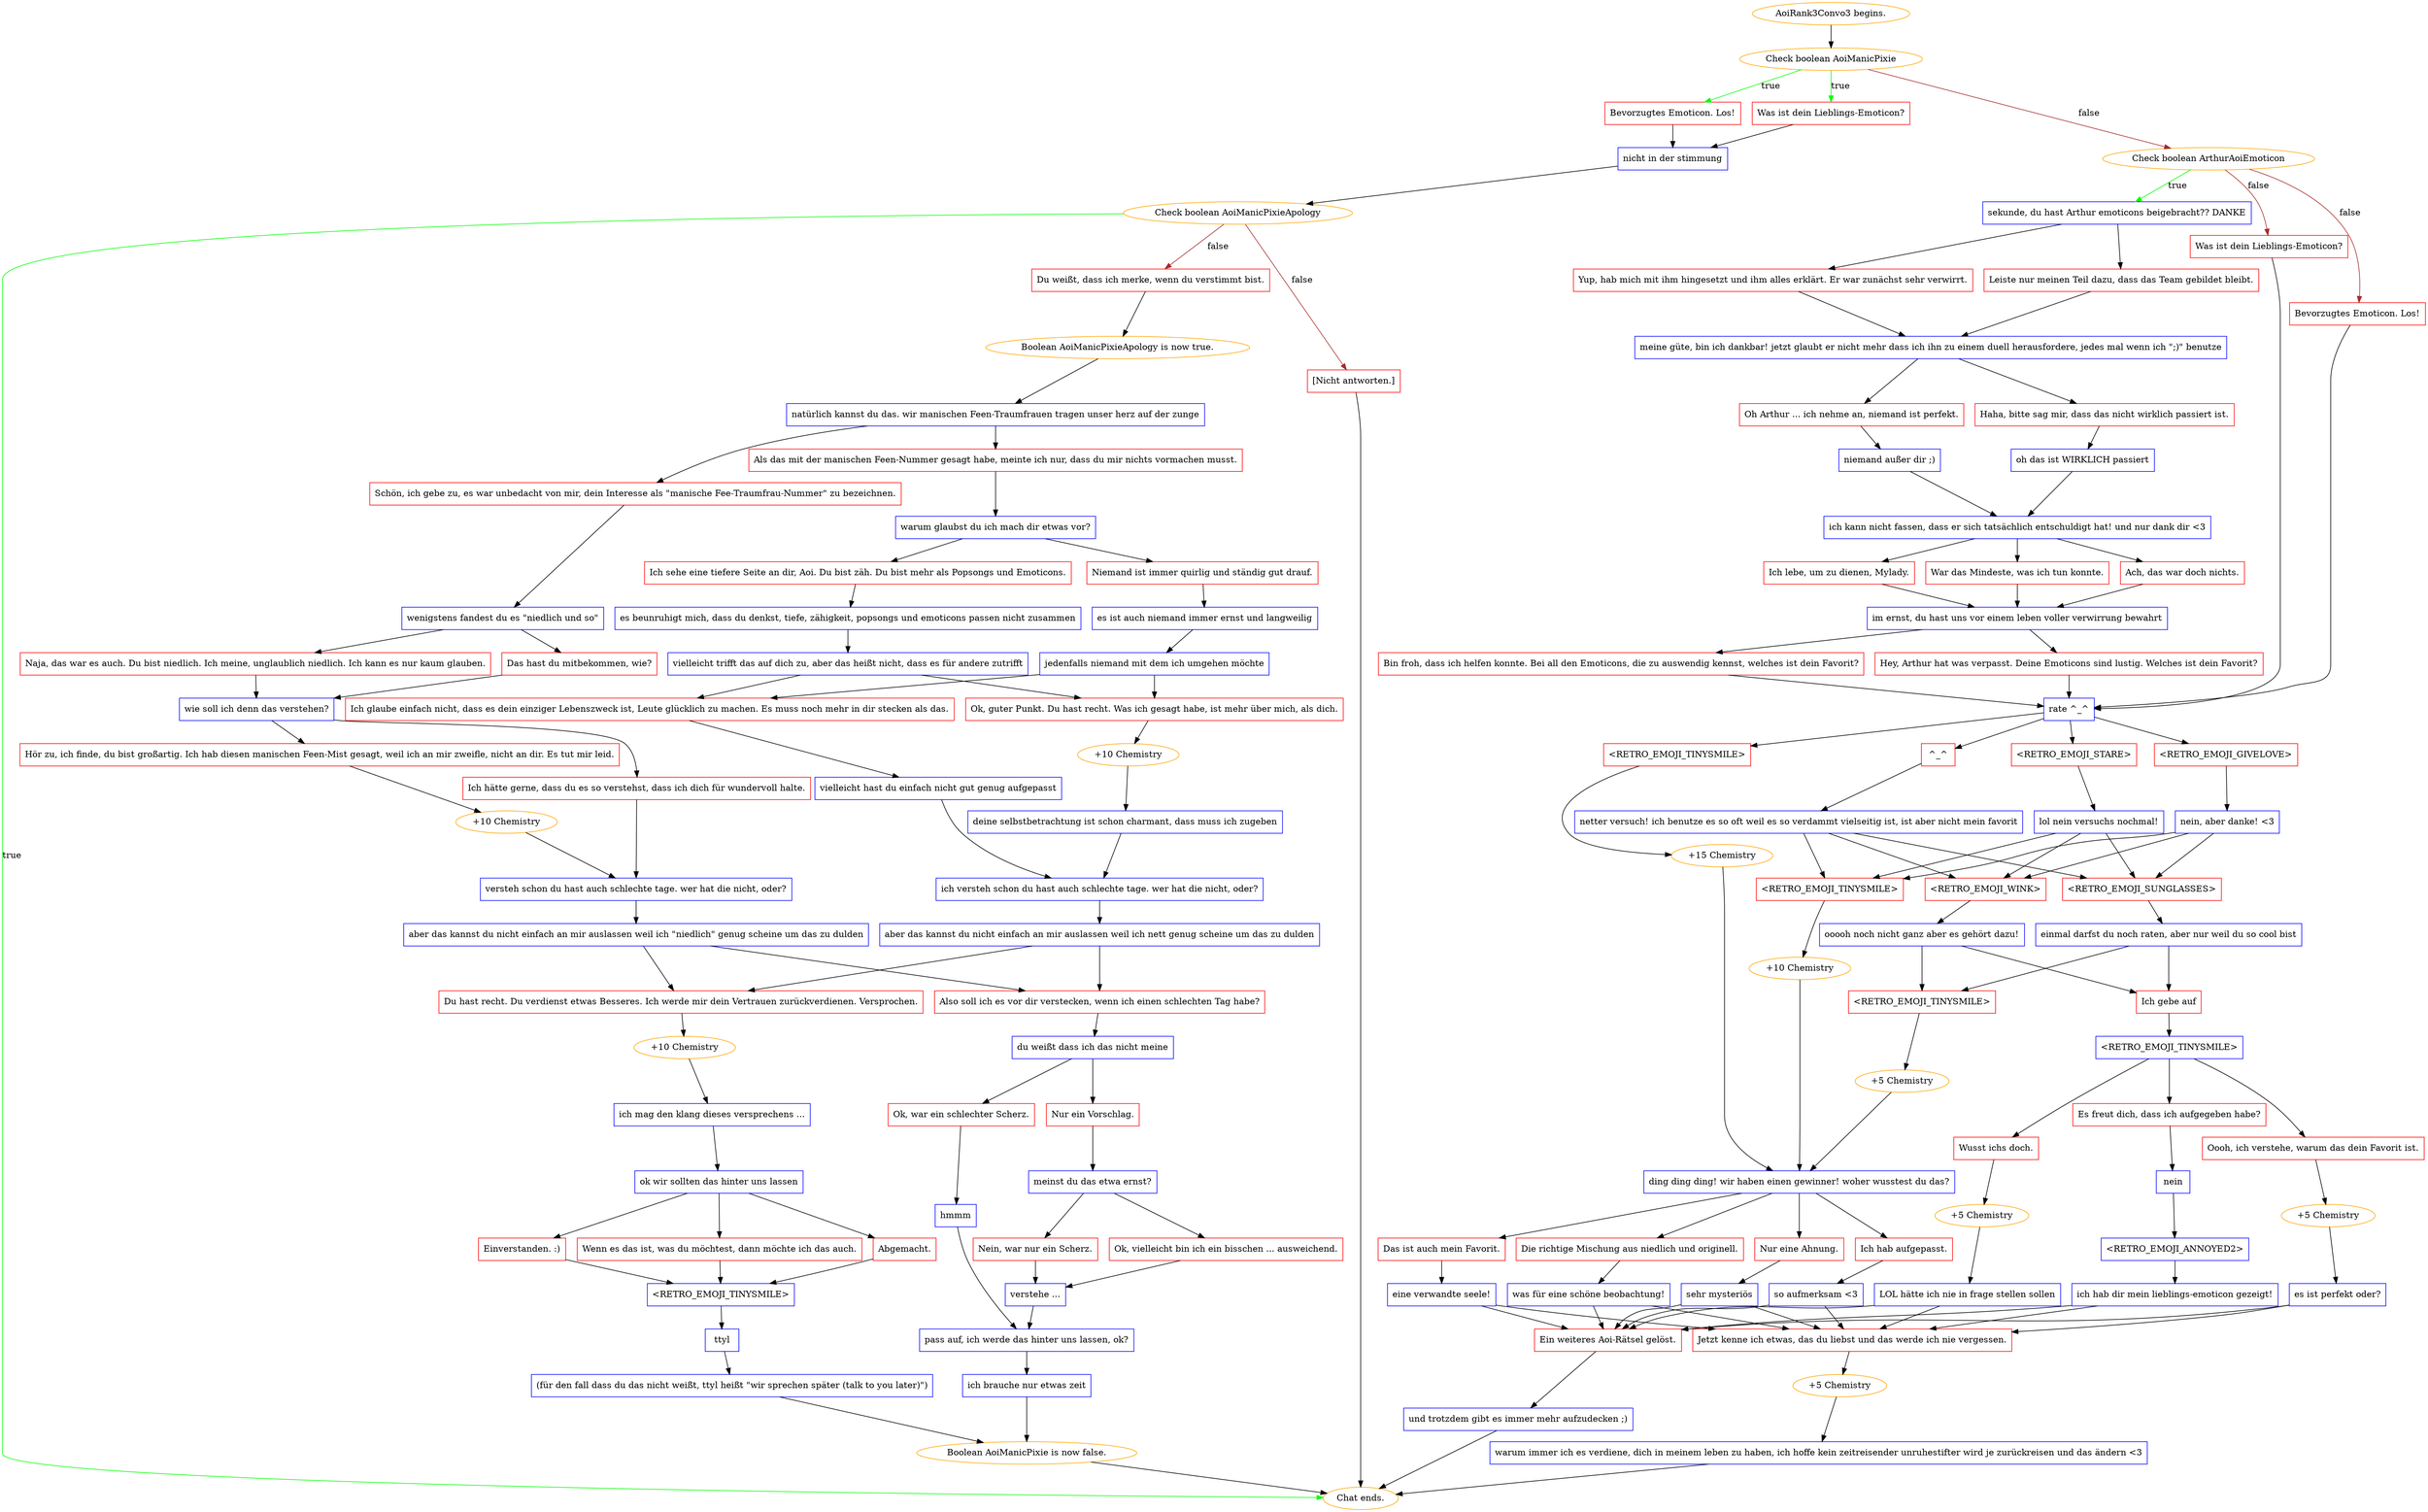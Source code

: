 digraph {
	"AoiRank3Convo3 begins." [color=orange];
		"AoiRank3Convo3 begins." -> j143323039;
	j143323039 [label="Check boolean AoiManicPixie",color=orange];
		j143323039 -> j1494813151 [label=true,color=green];
		j143323039 -> j3849009706 [label=true,color=green];
		j143323039 -> j1479617161 [label=false,color=brown];
	j1494813151 [label="Was ist dein Lieblings-Emoticon?",shape=box,color=red];
		j1494813151 -> j631262616;
	j3849009706 [label="Bevorzugtes Emoticon. Los!",shape=box,color=red];
		j3849009706 -> j631262616;
	j1479617161 [label="Check boolean ArthurAoiEmoticon",color=orange];
		j1479617161 -> j1301498014 [label=true,color=green];
		j1479617161 -> j567274315 [label=false,color=brown];
		j1479617161 -> j694397803 [label=false,color=brown];
	j631262616 [label="nicht in der stimmung",shape=box,color=blue];
		j631262616 -> j2910786149;
	j1301498014 [label="sekunde, du hast Arthur emoticons beigebracht?? DANKE",shape=box,color=blue];
		j1301498014 -> j3619636185;
		j1301498014 -> j1534656944;
	j567274315 [label="Was ist dein Lieblings-Emoticon?",shape=box,color=red];
		j567274315 -> j2453860930;
	j694397803 [label="Bevorzugtes Emoticon. Los!",shape=box,color=red];
		j694397803 -> j2453860930;
	j2910786149 [label="Check boolean AoiManicPixieApology",color=orange];
		j2910786149 -> "Chat ends." [label=true,color=green];
		j2910786149 -> j2628673586 [label=false,color=brown];
		j2910786149 -> j2595336394 [label=false,color=brown];
	j3619636185 [label="Yup, hab mich mit ihm hingesetzt und ihm alles erklärt. Er war zunächst sehr verwirrt.",shape=box,color=red];
		j3619636185 -> j726799836;
	j1534656944 [label="Leiste nur meinen Teil dazu, dass das Team gebildet bleibt.",shape=box,color=red];
		j1534656944 -> j726799836;
	j2453860930 [label="rate ^_^",shape=box,color=blue];
		j2453860930 -> j3260696478;
		j2453860930 -> j3178874441;
		j2453860930 -> j4108952996;
		j2453860930 -> j1082156249;
	"Chat ends." [color=orange];
	j2628673586 [label="Du weißt, dass ich merke, wenn du verstimmt bist.",shape=box,color=red];
		j2628673586 -> j4111067444;
	j2595336394 [label="[Nicht antworten.]",shape=box,color=red];
		j2595336394 -> "Chat ends.";
	j726799836 [label="meine güte, bin ich dankbar! jetzt glaubt er nicht mehr dass ich ihn zu einem duell herausfordere, jedes mal wenn ich \";)\" benutze",shape=box,color=blue];
		j726799836 -> j1530551856;
		j726799836 -> j3064115976;
	j3260696478 [label="<RETRO_EMOJI_GIVELOVE>",shape=box,color=red];
		j3260696478 -> j3117286857;
	j3178874441 [label="^_^",shape=box,color=red];
		j3178874441 -> j804504066;
	j4108952996 [label="<RETRO_EMOJI_STARE>",shape=box,color=red];
		j4108952996 -> j1319029696;
	j1082156249 [label="<RETRO_EMOJI_TINYSMILE>",shape=box,color=red];
		j1082156249 -> j644983392;
	j4111067444 [label="Boolean AoiManicPixieApology is now true.",color=orange];
		j4111067444 -> j1535643206;
	j1530551856 [label="Haha, bitte sag mir, dass das nicht wirklich passiert ist.",shape=box,color=red];
		j1530551856 -> j37651009;
	j3064115976 [label="Oh Arthur ... ich nehme an, niemand ist perfekt.",shape=box,color=red];
		j3064115976 -> j3436010542;
	j3117286857 [label="nein, aber danke! <3",shape=box,color=blue];
		j3117286857 -> j2437003596;
		j3117286857 -> j757848210;
		j3117286857 -> j943847583;
	j804504066 [label="netter versuch! ich benutze es so oft weil es so verdammt vielseitig ist, ist aber nicht mein favorit",shape=box,color=blue];
		j804504066 -> j2437003596;
		j804504066 -> j757848210;
		j804504066 -> j943847583;
	j1319029696 [label="lol nein versuchs nochmal!",shape=box,color=blue];
		j1319029696 -> j2437003596;
		j1319029696 -> j757848210;
		j1319029696 -> j943847583;
	j644983392 [label="+15 Chemistry",color=orange];
		j644983392 -> j2093529904;
	j1535643206 [label="natürlich kannst du das. wir manischen Feen-Traumfrauen tragen unser herz auf der zunge",shape=box,color=blue];
		j1535643206 -> j2545170499;
		j1535643206 -> j2432457474;
	j37651009 [label="oh das ist WIRKLICH passiert",shape=box,color=blue];
		j37651009 -> j403525881;
	j3436010542 [label="niemand außer dir ;)",shape=box,color=blue];
		j3436010542 -> j403525881;
	j2437003596 [label="<RETRO_EMOJI_WINK>",shape=box,color=red];
		j2437003596 -> j808238591;
	j757848210 [label="<RETRO_EMOJI_SUNGLASSES>",shape=box,color=red];
		j757848210 -> j4132822492;
	j943847583 [label="<RETRO_EMOJI_TINYSMILE>",shape=box,color=red];
		j943847583 -> j2681524148;
	j2093529904 [label="ding ding ding! wir haben einen gewinner! woher wusstest du das?",shape=box,color=blue];
		j2093529904 -> j2749773080;
		j2093529904 -> j2678589853;
		j2093529904 -> j2445250433;
		j2093529904 -> j2840346330;
	j2545170499 [label="Schön, ich gebe zu, es war unbedacht von mir, dein Interesse als \"manische Fee-Traumfrau-Nummer\" zu bezeichnen.",shape=box,color=red];
		j2545170499 -> j3920333157;
	j2432457474 [label="Als das mit der manischen Feen-Nummer gesagt habe, meinte ich nur, dass du mir nichts vormachen musst.",shape=box,color=red];
		j2432457474 -> j1931292159;
	j403525881 [label="ich kann nicht fassen, dass er sich tatsächlich entschuldigt hat! und nur dank dir <3",shape=box,color=blue];
		j403525881 -> j3260277171;
		j403525881 -> j1230503183;
		j403525881 -> j2366436963;
	j808238591 [label="ooooh noch nicht ganz aber es gehört dazu!",shape=box,color=blue];
		j808238591 -> j3017742318;
		j808238591 -> j2958665760;
	j4132822492 [label="einmal darfst du noch raten, aber nur weil du so cool bist",shape=box,color=blue];
		j4132822492 -> j3017742318;
		j4132822492 -> j2958665760;
	j2681524148 [label="+10 Chemistry",color=orange];
		j2681524148 -> j2093529904;
	j2749773080 [label="Das ist auch mein Favorit.",shape=box,color=red];
		j2749773080 -> j3368134329;
	j2678589853 [label="Die richtige Mischung aus niedlich und originell.",shape=box,color=red];
		j2678589853 -> j3962917966;
	j2445250433 [label="Nur eine Ahnung.",shape=box,color=red];
		j2445250433 -> j1563571371;
	j2840346330 [label="Ich hab aufgepasst.",shape=box,color=red];
		j2840346330 -> j4257284816;
	j3920333157 [label="wenigstens fandest du es \"niedlich und so\"",shape=box,color=blue];
		j3920333157 -> j1020379070;
		j3920333157 -> j2456525787;
	j1931292159 [label="warum glaubst du ich mach dir etwas vor?",shape=box,color=blue];
		j1931292159 -> j180055445;
		j1931292159 -> j2366859286;
	j3260277171 [label="Ach, das war doch nichts.",shape=box,color=red];
		j3260277171 -> j4046175300;
	j1230503183 [label="Ich lebe, um zu dienen, Mylady.",shape=box,color=red];
		j1230503183 -> j4046175300;
	j2366436963 [label="War das Mindeste, was ich tun konnte.",shape=box,color=red];
		j2366436963 -> j4046175300;
	j3017742318 [label="Ich gebe auf",shape=box,color=red];
		j3017742318 -> j659149515;
	j2958665760 [label="<RETRO_EMOJI_TINYSMILE>",shape=box,color=red];
		j2958665760 -> j1571765282;
	j3368134329 [label="eine verwandte seele!",shape=box,color=blue];
		j3368134329 -> j434373941;
		j3368134329 -> j4293129534;
	j3962917966 [label="was für eine schöne beobachtung!",shape=box,color=blue];
		j3962917966 -> j434373941;
		j3962917966 -> j4293129534;
	j1563571371 [label="sehr mysteriös",shape=box,color=blue];
		j1563571371 -> j434373941;
		j1563571371 -> j4293129534;
	j4257284816 [label="so aufmerksam <3",shape=box,color=blue];
		j4257284816 -> j434373941;
		j4257284816 -> j4293129534;
	j1020379070 [label="Naja, das war es auch. Du bist niedlich. Ich meine, unglaublich niedlich. Ich kann es nur kaum glauben.",shape=box,color=red];
		j1020379070 -> j1199467878;
	j2456525787 [label="Das hast du mitbekommen, wie?",shape=box,color=red];
		j2456525787 -> j1199467878;
	j180055445 [label="Niemand ist immer quirlig und ständig gut drauf.",shape=box,color=red];
		j180055445 -> j4057096518;
	j2366859286 [label="Ich sehe eine tiefere Seite an dir, Aoi. Du bist zäh. Du bist mehr als Popsongs und Emoticons.",shape=box,color=red];
		j2366859286 -> j350009300;
	j4046175300 [label="im ernst, du hast uns vor einem leben voller verwirrung bewahrt",shape=box,color=blue];
		j4046175300 -> j2702565656;
		j4046175300 -> j2816170562;
	j659149515 [label="<RETRO_EMOJI_TINYSMILE>",shape=box,color=blue];
		j659149515 -> j365905302;
		j659149515 -> j1342474513;
		j659149515 -> j1669555013;
	j1571765282 [label="+5 Chemistry",color=orange];
		j1571765282 -> j2093529904;
	j434373941 [label="Jetzt kenne ich etwas, das du liebst und das werde ich nie vergessen.",shape=box,color=red];
		j434373941 -> j648922146;
	j4293129534 [label="Ein weiteres Aoi-Rätsel gelöst.",shape=box,color=red];
		j4293129534 -> j2745757969;
	j1199467878 [label="wie soll ich denn das verstehen?",shape=box,color=blue];
		j1199467878 -> j3344696156;
		j1199467878 -> j2813167610;
	j4057096518 [label="es ist auch niemand immer ernst und langweilig",shape=box,color=blue];
		j4057096518 -> j638254237;
	j350009300 [label="es beunruhigt mich, dass du denkst, tiefe, zähigkeit, popsongs und emoticons passen nicht zusammen",shape=box,color=blue];
		j350009300 -> j3482886648;
	j2702565656 [label="Bin froh, dass ich helfen konnte. Bei all den Emoticons, die zu auswendig kennst, welches ist dein Favorit?",shape=box,color=red];
		j2702565656 -> j2453860930;
	j2816170562 [label="Hey, Arthur hat was verpasst. Deine Emoticons sind lustig. Welches ist dein Favorit?",shape=box,color=red];
		j2816170562 -> j2453860930;
	j365905302 [label="Oooh, ich verstehe, warum das dein Favorit ist.",shape=box,color=red];
		j365905302 -> j1295788568;
	j1342474513 [label="Es freut dich, dass ich aufgegeben habe?",shape=box,color=red];
		j1342474513 -> j4222373395;
	j1669555013 [label="Wusst ichs doch.",shape=box,color=red];
		j1669555013 -> j2502571931;
	j648922146 [label="+5 Chemistry",color=orange];
		j648922146 -> j1466083458;
	j2745757969 [label="und trotzdem gibt es immer mehr aufzudecken ;)",shape=box,color=blue];
		j2745757969 -> "Chat ends.";
	j3344696156 [label="Hör zu, ich finde, du bist großartig. Ich hab diesen manischen Feen-Mist gesagt, weil ich an mir zweifle, nicht an dir. Es tut mir leid.",shape=box,color=red];
		j3344696156 -> j1233002647;
	j2813167610 [label="Ich hätte gerne, dass du es so verstehst, dass ich dich für wundervoll halte.",shape=box,color=red];
		j2813167610 -> j2197513153;
	j638254237 [label="jedenfalls niemand mit dem ich umgehen möchte",shape=box,color=blue];
		j638254237 -> j1401102980;
		j638254237 -> j2111927728;
	j3482886648 [label="vielleicht trifft das auf dich zu, aber das heißt nicht, dass es für andere zutrifft",shape=box,color=blue];
		j3482886648 -> j2111927728;
		j3482886648 -> j1401102980;
	j1295788568 [label="+5 Chemistry",color=orange];
		j1295788568 -> j1996053023;
	j4222373395 [label="nein",shape=box,color=blue];
		j4222373395 -> j3438150505;
	j2502571931 [label="+5 Chemistry",color=orange];
		j2502571931 -> j1965297589;
	j1466083458 [label="warum immer ich es verdiene, dich in meinem leben zu haben, ich hoffe kein zeitreisender unruhestifter wird je zurückreisen und das ändern <3",shape=box,color=blue];
		j1466083458 -> "Chat ends.";
	j1233002647 [label="+10 Chemistry",color=orange];
		j1233002647 -> j2197513153;
	j2197513153 [label="versteh schon du hast auch schlechte tage. wer hat die nicht, oder?",shape=box,color=blue];
		j2197513153 -> j1607268073;
	j1401102980 [label="Ich glaube einfach nicht, dass es dein einziger Lebenszweck ist, Leute glücklich zu machen. Es muss noch mehr in dir stecken als das.",shape=box,color=red];
		j1401102980 -> j189853613;
	j2111927728 [label="Ok, guter Punkt. Du hast recht. Was ich gesagt habe, ist mehr über mich, als dich.",shape=box,color=red];
		j2111927728 -> j4147308094;
	j1996053023 [label="es ist perfekt oder?",shape=box,color=blue];
		j1996053023 -> j434373941;
		j1996053023 -> j4293129534;
	j3438150505 [label="<RETRO_EMOJI_ANNOYED2>",shape=box,color=blue];
		j3438150505 -> j343686977;
	j1965297589 [label="LOL hätte ich nie in frage stellen sollen",shape=box,color=blue];
		j1965297589 -> j434373941;
		j1965297589 -> j4293129534;
	j1607268073 [label="aber das kannst du nicht einfach an mir auslassen weil ich \"niedlich\" genug scheine um das zu dulden",shape=box,color=blue];
		j1607268073 -> j1687976654;
		j1607268073 -> j1455589829;
	j189853613 [label="vielleicht hast du einfach nicht gut genug aufgepasst",shape=box,color=blue];
		j189853613 -> j3112240793;
	j4147308094 [label="+10 Chemistry",color=orange];
		j4147308094 -> j3163654699;
	j343686977 [label="ich hab dir mein lieblings-emoticon gezeigt!",shape=box,color=blue];
		j343686977 -> j434373941;
		j343686977 -> j4293129534;
	j1687976654 [label="Du hast recht. Du verdienst etwas Besseres. Ich werde mir dein Vertrauen zurückverdienen. Versprochen.",shape=box,color=red];
		j1687976654 -> j3897369778;
	j1455589829 [label="Also soll ich es vor dir verstecken, wenn ich einen schlechten Tag habe?",shape=box,color=red];
		j1455589829 -> j1061510033;
	j3112240793 [label="ich versteh schon du hast auch schlechte tage. wer hat die nicht, oder?",shape=box,color=blue];
		j3112240793 -> j598079319;
	j3163654699 [label="deine selbstbetrachtung ist schon charmant, dass muss ich zugeben",shape=box,color=blue];
		j3163654699 -> j3112240793;
	j3897369778 [label="+10 Chemistry",color=orange];
		j3897369778 -> j3085690413;
	j1061510033 [label="du weißt dass ich das nicht meine",shape=box,color=blue];
		j1061510033 -> j808708936;
		j1061510033 -> j3584432932;
	j598079319 [label="aber das kannst du nicht einfach an mir auslassen weil ich nett genug scheine um das zu dulden",shape=box,color=blue];
		j598079319 -> j1687976654;
		j598079319 -> j1455589829;
	j3085690413 [label="ich mag den klang dieses versprechens ...",shape=box,color=blue];
		j3085690413 -> j4116377458;
	j808708936 [label="Nur ein Vorschlag.",shape=box,color=red];
		j808708936 -> j430980837;
	j3584432932 [label="Ok, war ein schlechter Scherz.",shape=box,color=red];
		j3584432932 -> j2315252951;
	j4116377458 [label="ok wir sollten das hinter uns lassen",shape=box,color=blue];
		j4116377458 -> j2162451664;
		j4116377458 -> j2257423012;
		j4116377458 -> j689101574;
	j430980837 [label="meinst du das etwa ernst?",shape=box,color=blue];
		j430980837 -> j984048295;
		j430980837 -> j1265576794;
	j2315252951 [label="hmmm",shape=box,color=blue];
		j2315252951 -> j3221271710;
	j2162451664 [label="Abgemacht.",shape=box,color=red];
		j2162451664 -> j3232199089;
	j2257423012 [label="Einverstanden. :)",shape=box,color=red];
		j2257423012 -> j3232199089;
	j689101574 [label="Wenn es das ist, was du möchtest, dann möchte ich das auch.",shape=box,color=red];
		j689101574 -> j3232199089;
	j984048295 [label="Ok, vielleicht bin ich ein bisschen ... ausweichend.",shape=box,color=red];
		j984048295 -> j4151466906;
	j1265576794 [label="Nein, war nur ein Scherz.",shape=box,color=red];
		j1265576794 -> j4151466906;
	j3221271710 [label="pass auf, ich werde das hinter uns lassen, ok?",shape=box,color=blue];
		j3221271710 -> j2974191034;
	j3232199089 [label="<RETRO_EMOJI_TINYSMILE>",shape=box,color=blue];
		j3232199089 -> j3488305304;
	j4151466906 [label="verstehe ...",shape=box,color=blue];
		j4151466906 -> j3221271710;
	j2974191034 [label="ich brauche nur etwas zeit",shape=box,color=blue];
		j2974191034 -> j2477397060;
	j3488305304 [label="ttyl",shape=box,color=blue];
		j3488305304 -> j3232356311;
	j2477397060 [label="Boolean AoiManicPixie is now false.",color=orange];
		j2477397060 -> "Chat ends.";
	j3232356311 [label="(für den fall dass du das nicht weißt, ttyl heißt \"wir sprechen später (talk to you later)\")",shape=box,color=blue];
		j3232356311 -> j2477397060;
}